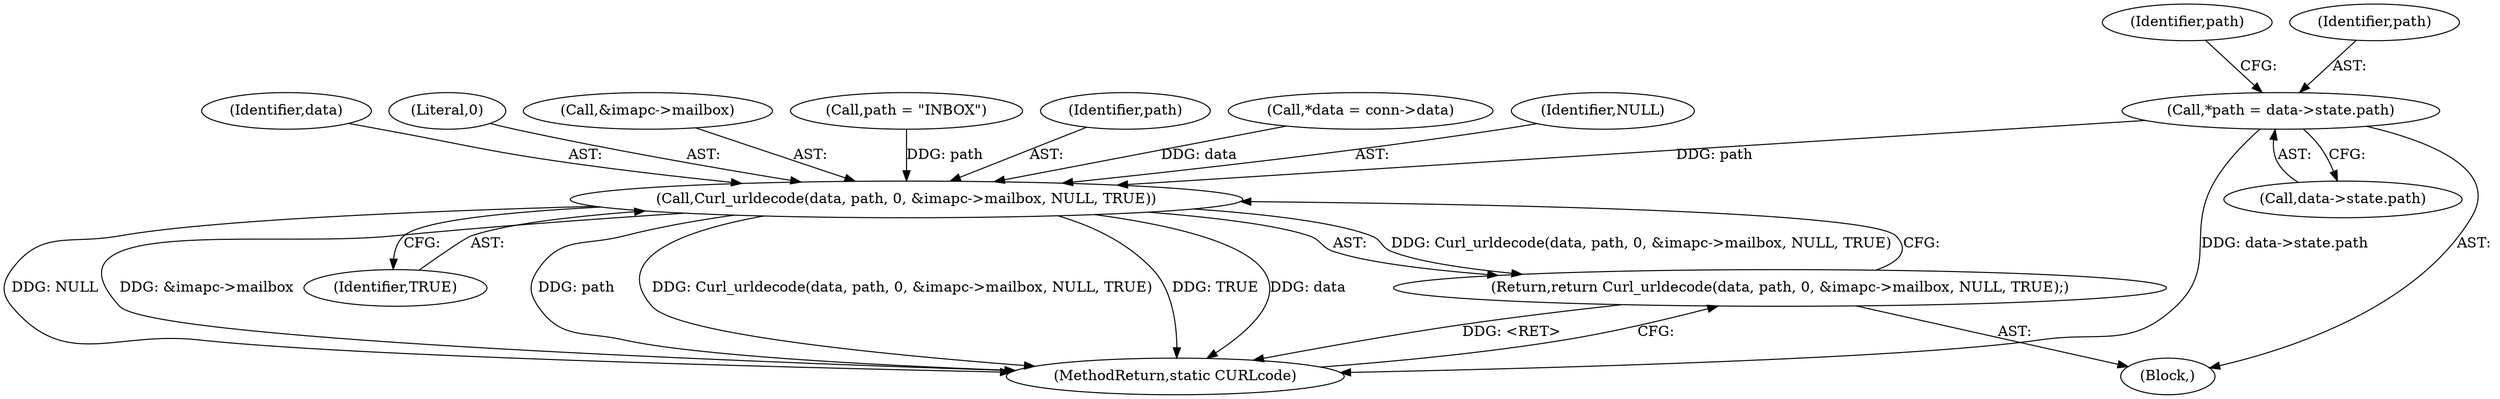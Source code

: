 digraph "0_curl_75ca568fa1c19de4c5358fed246686de8467c238_1@pointer" {
"1000121" [label="(Call,*path = data->state.path)"];
"1000136" [label="(Call,Curl_urldecode(data, path, 0, &imapc->mailbox, NULL, TRUE))"];
"1000135" [label="(Return,return Curl_urldecode(data, path, 0, &imapc->mailbox, NULL, TRUE);)"];
"1000104" [label="(Block,)"];
"1000131" [label="(Identifier,path)"];
"1000135" [label="(Return,return Curl_urldecode(data, path, 0, &imapc->mailbox, NULL, TRUE);)"];
"1000140" [label="(Call,&imapc->mailbox)"];
"1000132" [label="(Call,path = \"INBOX\")"];
"1000138" [label="(Identifier,path)"];
"1000145" [label="(Identifier,TRUE)"];
"1000121" [label="(Call,*path = data->state.path)"];
"1000115" [label="(Call,*data = conn->data)"];
"1000123" [label="(Call,data->state.path)"];
"1000136" [label="(Call,Curl_urldecode(data, path, 0, &imapc->mailbox, NULL, TRUE))"];
"1000144" [label="(Identifier,NULL)"];
"1000122" [label="(Identifier,path)"];
"1000137" [label="(Identifier,data)"];
"1000146" [label="(MethodReturn,static CURLcode)"];
"1000139" [label="(Literal,0)"];
"1000121" -> "1000104"  [label="AST: "];
"1000121" -> "1000123"  [label="CFG: "];
"1000122" -> "1000121"  [label="AST: "];
"1000123" -> "1000121"  [label="AST: "];
"1000131" -> "1000121"  [label="CFG: "];
"1000121" -> "1000146"  [label="DDG: data->state.path"];
"1000121" -> "1000136"  [label="DDG: path"];
"1000136" -> "1000135"  [label="AST: "];
"1000136" -> "1000145"  [label="CFG: "];
"1000137" -> "1000136"  [label="AST: "];
"1000138" -> "1000136"  [label="AST: "];
"1000139" -> "1000136"  [label="AST: "];
"1000140" -> "1000136"  [label="AST: "];
"1000144" -> "1000136"  [label="AST: "];
"1000145" -> "1000136"  [label="AST: "];
"1000135" -> "1000136"  [label="CFG: "];
"1000136" -> "1000146"  [label="DDG: &imapc->mailbox"];
"1000136" -> "1000146"  [label="DDG: path"];
"1000136" -> "1000146"  [label="DDG: NULL"];
"1000136" -> "1000146"  [label="DDG: Curl_urldecode(data, path, 0, &imapc->mailbox, NULL, TRUE)"];
"1000136" -> "1000146"  [label="DDG: TRUE"];
"1000136" -> "1000146"  [label="DDG: data"];
"1000136" -> "1000135"  [label="DDG: Curl_urldecode(data, path, 0, &imapc->mailbox, NULL, TRUE)"];
"1000115" -> "1000136"  [label="DDG: data"];
"1000132" -> "1000136"  [label="DDG: path"];
"1000135" -> "1000104"  [label="AST: "];
"1000146" -> "1000135"  [label="CFG: "];
"1000135" -> "1000146"  [label="DDG: <RET>"];
}
